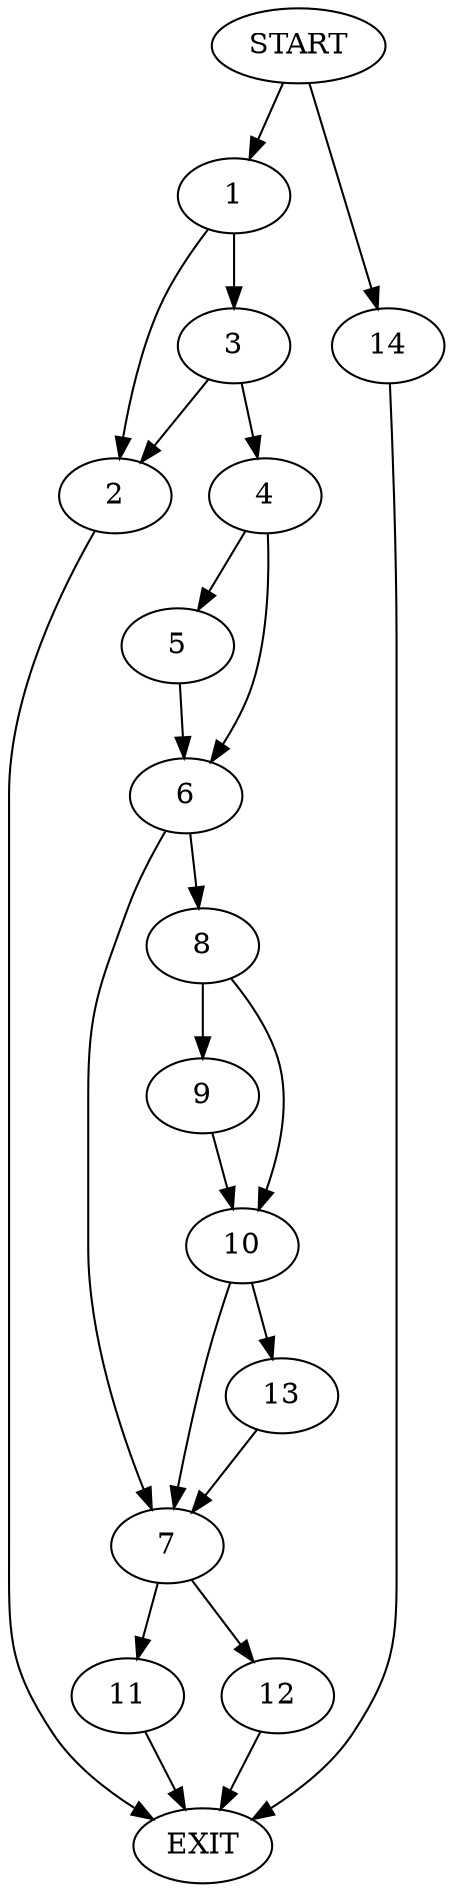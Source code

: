digraph {
0 [label="START"]
15 [label="EXIT"]
0 -> 1
1 -> 2
1 -> 3
2 -> 15
3 -> 2
3 -> 4
4 -> 5
4 -> 6
5 -> 6
6 -> 7
6 -> 8
8 -> 9
8 -> 10
7 -> 11
7 -> 12
10 -> 7
10 -> 13
9 -> 10
13 -> 7
11 -> 15
12 -> 15
0 -> 14
14 -> 15
}
